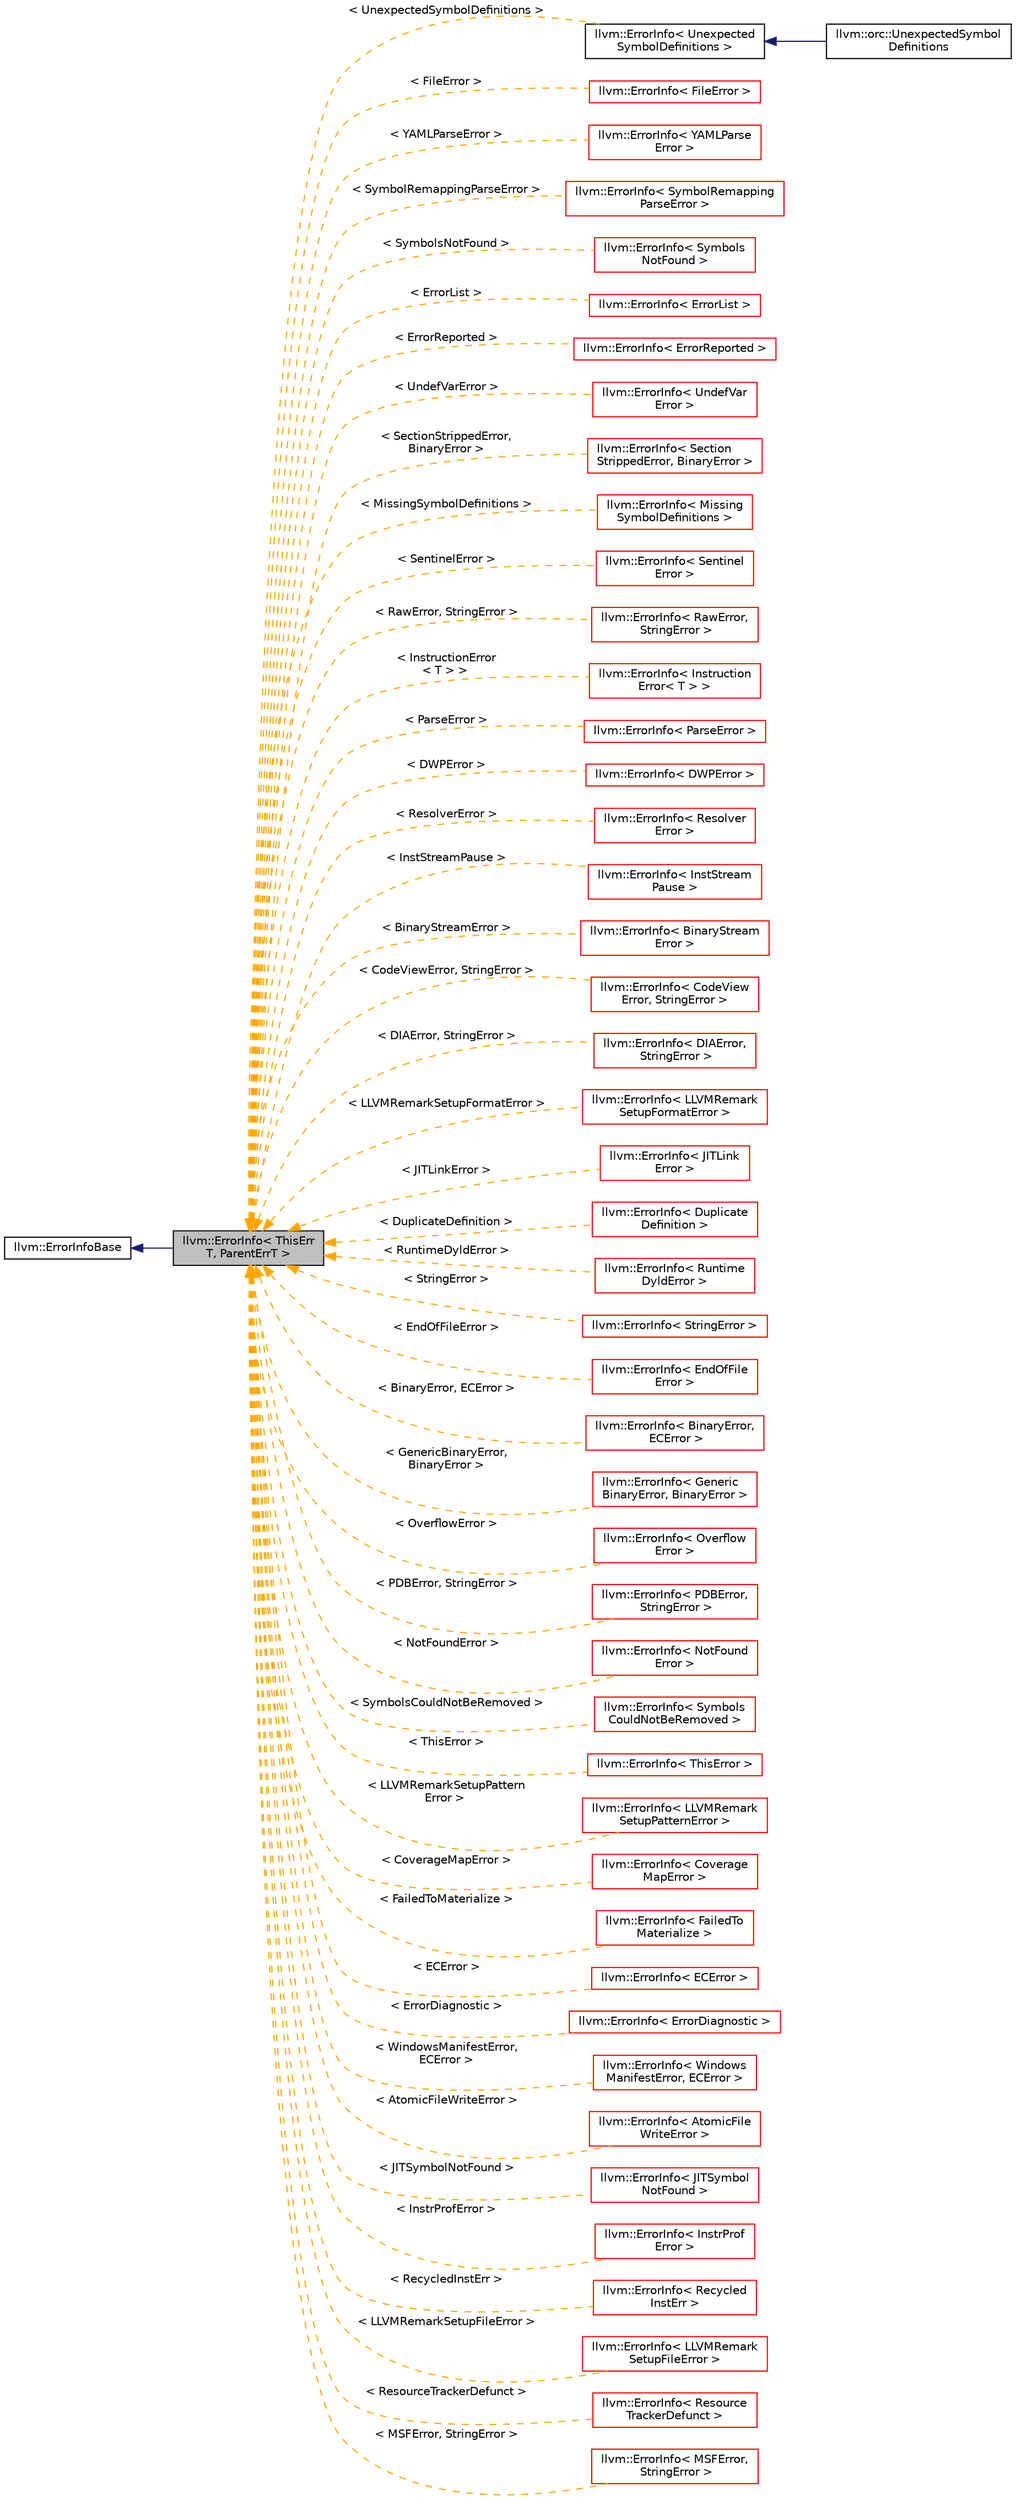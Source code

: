 digraph "llvm::ErrorInfo&lt; ThisErrT, ParentErrT &gt;"
{
 // LATEX_PDF_SIZE
  bgcolor="transparent";
  edge [fontname="Helvetica",fontsize="10",labelfontname="Helvetica",labelfontsize="10"];
  node [fontname="Helvetica",fontsize="10",shape=record];
  rankdir="LR";
  Node1 [label="llvm::ErrorInfo\< ThisErr\lT, ParentErrT \>",height=0.2,width=0.4,color="black", fillcolor="grey75", style="filled", fontcolor="black",tooltip="Base class for user error types."];
  Node2 -> Node1 [dir="back",color="midnightblue",fontsize="10",style="solid",fontname="Helvetica"];
  Node2 [label="llvm::ErrorInfoBase",height=0.2,width=0.4,color="black",URL="$classllvm_1_1ErrorInfoBase.html",tooltip="Base class for error info classes."];
  Node1 -> Node3 [dir="back",color="orange",fontsize="10",style="dashed",label=" \< UnexpectedSymbolDefinitions \>" ,fontname="Helvetica"];
  Node3 [label="llvm::ErrorInfo\< Unexpected\lSymbolDefinitions \>",height=0.2,width=0.4,color="black",URL="$classllvm_1_1ErrorInfo.html",tooltip=" "];
  Node3 -> Node4 [dir="back",color="midnightblue",fontsize="10",style="solid",fontname="Helvetica"];
  Node4 [label="llvm::orc::UnexpectedSymbol\lDefinitions",height=0.2,width=0.4,color="black",URL="$classllvm_1_1orc_1_1UnexpectedSymbolDefinitions.html",tooltip="Errors of this type should be returned if a module contains definitions for symbols that are not clai..."];
  Node1 -> Node5 [dir="back",color="orange",fontsize="10",style="dashed",label=" \< FileError \>" ,fontname="Helvetica"];
  Node5 [label="llvm::ErrorInfo\< FileError \>",height=0.2,width=0.4,color="red",URL="$classllvm_1_1ErrorInfo.html",tooltip=" "];
  Node1 -> Node7 [dir="back",color="orange",fontsize="10",style="dashed",label=" \< YAMLParseError \>" ,fontname="Helvetica"];
  Node7 [label="llvm::ErrorInfo\< YAMLParse\lError \>",height=0.2,width=0.4,color="red",URL="$classllvm_1_1ErrorInfo.html",tooltip=" "];
  Node1 -> Node9 [dir="back",color="orange",fontsize="10",style="dashed",label=" \< SymbolRemappingParseError \>" ,fontname="Helvetica"];
  Node9 [label="llvm::ErrorInfo\< SymbolRemapping\lParseError \>",height=0.2,width=0.4,color="red",URL="$classllvm_1_1ErrorInfo.html",tooltip=" "];
  Node1 -> Node11 [dir="back",color="orange",fontsize="10",style="dashed",label=" \< SymbolsNotFound \>" ,fontname="Helvetica"];
  Node11 [label="llvm::ErrorInfo\< Symbols\lNotFound \>",height=0.2,width=0.4,color="red",URL="$classllvm_1_1ErrorInfo.html",tooltip=" "];
  Node1 -> Node13 [dir="back",color="orange",fontsize="10",style="dashed",label=" \< ErrorList \>" ,fontname="Helvetica"];
  Node13 [label="llvm::ErrorInfo\< ErrorList \>",height=0.2,width=0.4,color="red",URL="$classllvm_1_1ErrorInfo.html",tooltip=" "];
  Node1 -> Node15 [dir="back",color="orange",fontsize="10",style="dashed",label=" \< ErrorReported \>" ,fontname="Helvetica"];
  Node15 [label="llvm::ErrorInfo\< ErrorReported \>",height=0.2,width=0.4,color="red",URL="$classllvm_1_1ErrorInfo.html",tooltip=" "];
  Node1 -> Node17 [dir="back",color="orange",fontsize="10",style="dashed",label=" \< UndefVarError \>" ,fontname="Helvetica"];
  Node17 [label="llvm::ErrorInfo\< UndefVar\lError \>",height=0.2,width=0.4,color="red",URL="$classllvm_1_1ErrorInfo.html",tooltip=" "];
  Node1 -> Node19 [dir="back",color="orange",fontsize="10",style="dashed",label=" \< SectionStrippedError,\l BinaryError \>" ,fontname="Helvetica"];
  Node19 [label="llvm::ErrorInfo\< Section\lStrippedError, BinaryError \>",height=0.2,width=0.4,color="red",URL="$classllvm_1_1ErrorInfo.html",tooltip=" "];
  Node1 -> Node21 [dir="back",color="orange",fontsize="10",style="dashed",label=" \< MissingSymbolDefinitions \>" ,fontname="Helvetica"];
  Node21 [label="llvm::ErrorInfo\< Missing\lSymbolDefinitions \>",height=0.2,width=0.4,color="red",URL="$classllvm_1_1ErrorInfo.html",tooltip=" "];
  Node1 -> Node23 [dir="back",color="orange",fontsize="10",style="dashed",label=" \< SentinelError \>" ,fontname="Helvetica"];
  Node23 [label="llvm::ErrorInfo\< Sentinel\lError \>",height=0.2,width=0.4,color="red",URL="$classllvm_1_1ErrorInfo.html",tooltip=" "];
  Node1 -> Node25 [dir="back",color="orange",fontsize="10",style="dashed",label=" \< RawError, StringError \>" ,fontname="Helvetica"];
  Node25 [label="llvm::ErrorInfo\< RawError,\l StringError \>",height=0.2,width=0.4,color="red",URL="$classllvm_1_1ErrorInfo.html",tooltip=" "];
  Node1 -> Node27 [dir="back",color="orange",fontsize="10",style="dashed",label=" \< InstructionError\l\< T \> \>" ,fontname="Helvetica"];
  Node27 [label="llvm::ErrorInfo\< Instruction\lError\< T \> \>",height=0.2,width=0.4,color="red",URL="$classllvm_1_1ErrorInfo.html",tooltip=" "];
  Node1 -> Node29 [dir="back",color="orange",fontsize="10",style="dashed",label=" \< ParseError \>" ,fontname="Helvetica"];
  Node29 [label="llvm::ErrorInfo\< ParseError \>",height=0.2,width=0.4,color="red",URL="$classllvm_1_1ErrorInfo.html",tooltip=" "];
  Node1 -> Node31 [dir="back",color="orange",fontsize="10",style="dashed",label=" \< DWPError \>" ,fontname="Helvetica"];
  Node31 [label="llvm::ErrorInfo\< DWPError \>",height=0.2,width=0.4,color="red",URL="$classllvm_1_1ErrorInfo.html",tooltip=" "];
  Node1 -> Node33 [dir="back",color="orange",fontsize="10",style="dashed",label=" \< ResolverError \>" ,fontname="Helvetica"];
  Node33 [label="llvm::ErrorInfo\< Resolver\lError \>",height=0.2,width=0.4,color="red",URL="$classllvm_1_1ErrorInfo.html",tooltip=" "];
  Node1 -> Node35 [dir="back",color="orange",fontsize="10",style="dashed",label=" \< InstStreamPause \>" ,fontname="Helvetica"];
  Node35 [label="llvm::ErrorInfo\< InstStream\lPause \>",height=0.2,width=0.4,color="red",URL="$classllvm_1_1ErrorInfo.html",tooltip=" "];
  Node1 -> Node37 [dir="back",color="orange",fontsize="10",style="dashed",label=" \< BinaryStreamError \>" ,fontname="Helvetica"];
  Node37 [label="llvm::ErrorInfo\< BinaryStream\lError \>",height=0.2,width=0.4,color="red",URL="$classllvm_1_1ErrorInfo.html",tooltip=" "];
  Node1 -> Node39 [dir="back",color="orange",fontsize="10",style="dashed",label=" \< CodeViewError, StringError \>" ,fontname="Helvetica"];
  Node39 [label="llvm::ErrorInfo\< CodeView\lError, StringError \>",height=0.2,width=0.4,color="red",URL="$classllvm_1_1ErrorInfo.html",tooltip=" "];
  Node1 -> Node41 [dir="back",color="orange",fontsize="10",style="dashed",label=" \< DIAError, StringError \>" ,fontname="Helvetica"];
  Node41 [label="llvm::ErrorInfo\< DIAError,\l StringError \>",height=0.2,width=0.4,color="red",URL="$classllvm_1_1ErrorInfo.html",tooltip=" "];
  Node1 -> Node43 [dir="back",color="orange",fontsize="10",style="dashed",label=" \< LLVMRemarkSetupFormatError \>" ,fontname="Helvetica"];
  Node43 [label="llvm::ErrorInfo\< LLVMRemark\lSetupFormatError \>",height=0.2,width=0.4,color="red",URL="$classllvm_1_1ErrorInfo.html",tooltip=" "];
  Node1 -> Node46 [dir="back",color="orange",fontsize="10",style="dashed",label=" \< JITLinkError \>" ,fontname="Helvetica"];
  Node46 [label="llvm::ErrorInfo\< JITLink\lError \>",height=0.2,width=0.4,color="red",URL="$classllvm_1_1ErrorInfo.html",tooltip=" "];
  Node1 -> Node48 [dir="back",color="orange",fontsize="10",style="dashed",label=" \< DuplicateDefinition \>" ,fontname="Helvetica"];
  Node48 [label="llvm::ErrorInfo\< Duplicate\lDefinition \>",height=0.2,width=0.4,color="red",URL="$classllvm_1_1ErrorInfo.html",tooltip=" "];
  Node1 -> Node50 [dir="back",color="orange",fontsize="10",style="dashed",label=" \< RuntimeDyldError \>" ,fontname="Helvetica"];
  Node50 [label="llvm::ErrorInfo\< Runtime\lDyldError \>",height=0.2,width=0.4,color="red",URL="$classllvm_1_1ErrorInfo.html",tooltip=" "];
  Node1 -> Node52 [dir="back",color="orange",fontsize="10",style="dashed",label=" \< StringError \>" ,fontname="Helvetica"];
  Node52 [label="llvm::ErrorInfo\< StringError \>",height=0.2,width=0.4,color="red",URL="$classllvm_1_1ErrorInfo.html",tooltip=" "];
  Node1 -> Node58 [dir="back",color="orange",fontsize="10",style="dashed",label=" \< EndOfFileError \>" ,fontname="Helvetica"];
  Node58 [label="llvm::ErrorInfo\< EndOfFile\lError \>",height=0.2,width=0.4,color="red",URL="$classllvm_1_1ErrorInfo.html",tooltip=" "];
  Node1 -> Node60 [dir="back",color="orange",fontsize="10",style="dashed",label=" \< BinaryError, ECError \>" ,fontname="Helvetica"];
  Node60 [label="llvm::ErrorInfo\< BinaryError,\l ECError \>",height=0.2,width=0.4,color="red",URL="$classllvm_1_1ErrorInfo.html",tooltip=" "];
  Node1 -> Node62 [dir="back",color="orange",fontsize="10",style="dashed",label=" \< GenericBinaryError,\l BinaryError \>" ,fontname="Helvetica"];
  Node62 [label="llvm::ErrorInfo\< Generic\lBinaryError, BinaryError \>",height=0.2,width=0.4,color="red",URL="$classllvm_1_1ErrorInfo.html",tooltip=" "];
  Node1 -> Node65 [dir="back",color="orange",fontsize="10",style="dashed",label=" \< OverflowError \>" ,fontname="Helvetica"];
  Node65 [label="llvm::ErrorInfo\< Overflow\lError \>",height=0.2,width=0.4,color="red",URL="$classllvm_1_1ErrorInfo.html",tooltip=" "];
  Node1 -> Node56 [dir="back",color="orange",fontsize="10",style="dashed",label=" \< PDBError, StringError \>" ,fontname="Helvetica"];
  Node56 [label="llvm::ErrorInfo\< PDBError,\l StringError \>",height=0.2,width=0.4,color="red",URL="$classllvm_1_1ErrorInfo.html",tooltip=" "];
  Node1 -> Node67 [dir="back",color="orange",fontsize="10",style="dashed",label=" \< NotFoundError \>" ,fontname="Helvetica"];
  Node67 [label="llvm::ErrorInfo\< NotFound\lError \>",height=0.2,width=0.4,color="red",URL="$classllvm_1_1ErrorInfo.html",tooltip=" "];
  Node1 -> Node69 [dir="back",color="orange",fontsize="10",style="dashed",label=" \< SymbolsCouldNotBeRemoved \>" ,fontname="Helvetica"];
  Node69 [label="llvm::ErrorInfo\< Symbols\lCouldNotBeRemoved \>",height=0.2,width=0.4,color="red",URL="$classllvm_1_1ErrorInfo.html",tooltip=" "];
  Node1 -> Node71 [dir="back",color="orange",fontsize="10",style="dashed",label=" \< ThisError \>" ,fontname="Helvetica"];
  Node71 [label="llvm::ErrorInfo\< ThisError \>",height=0.2,width=0.4,color="red",URL="$classllvm_1_1ErrorInfo.html",tooltip=" "];
  Node1 -> Node77 [dir="back",color="orange",fontsize="10",style="dashed",label=" \< LLVMRemarkSetupPattern\lError \>" ,fontname="Helvetica"];
  Node77 [label="llvm::ErrorInfo\< LLVMRemark\lSetupPatternError \>",height=0.2,width=0.4,color="red",URL="$classllvm_1_1ErrorInfo.html",tooltip=" "];
  Node1 -> Node78 [dir="back",color="orange",fontsize="10",style="dashed",label=" \< CoverageMapError \>" ,fontname="Helvetica"];
  Node78 [label="llvm::ErrorInfo\< Coverage\lMapError \>",height=0.2,width=0.4,color="red",URL="$classllvm_1_1ErrorInfo.html",tooltip=" "];
  Node1 -> Node80 [dir="back",color="orange",fontsize="10",style="dashed",label=" \< FailedToMaterialize \>" ,fontname="Helvetica"];
  Node80 [label="llvm::ErrorInfo\< FailedTo\lMaterialize \>",height=0.2,width=0.4,color="red",URL="$classllvm_1_1ErrorInfo.html",tooltip=" "];
  Node1 -> Node82 [dir="back",color="orange",fontsize="10",style="dashed",label=" \< ECError \>" ,fontname="Helvetica"];
  Node82 [label="llvm::ErrorInfo\< ECError \>",height=0.2,width=0.4,color="red",URL="$classllvm_1_1ErrorInfo.html",tooltip=" "];
  Node1 -> Node86 [dir="back",color="orange",fontsize="10",style="dashed",label=" \< ErrorDiagnostic \>" ,fontname="Helvetica"];
  Node86 [label="llvm::ErrorInfo\< ErrorDiagnostic \>",height=0.2,width=0.4,color="red",URL="$classllvm_1_1ErrorInfo.html",tooltip=" "];
  Node1 -> Node84 [dir="back",color="orange",fontsize="10",style="dashed",label=" \< WindowsManifestError,\l ECError \>" ,fontname="Helvetica"];
  Node84 [label="llvm::ErrorInfo\< Windows\lManifestError, ECError \>",height=0.2,width=0.4,color="red",URL="$classllvm_1_1ErrorInfo.html",tooltip=" "];
  Node1 -> Node88 [dir="back",color="orange",fontsize="10",style="dashed",label=" \< AtomicFileWriteError \>" ,fontname="Helvetica"];
  Node88 [label="llvm::ErrorInfo\< AtomicFile\lWriteError \>",height=0.2,width=0.4,color="red",URL="$classllvm_1_1ErrorInfo.html",tooltip=" "];
  Node1 -> Node90 [dir="back",color="orange",fontsize="10",style="dashed",label=" \< JITSymbolNotFound \>" ,fontname="Helvetica"];
  Node90 [label="llvm::ErrorInfo\< JITSymbol\lNotFound \>",height=0.2,width=0.4,color="red",URL="$classllvm_1_1ErrorInfo.html",tooltip=" "];
  Node1 -> Node92 [dir="back",color="orange",fontsize="10",style="dashed",label=" \< InstrProfError \>" ,fontname="Helvetica"];
  Node92 [label="llvm::ErrorInfo\< InstrProf\lError \>",height=0.2,width=0.4,color="red",URL="$classllvm_1_1ErrorInfo.html",tooltip=" "];
  Node1 -> Node94 [dir="back",color="orange",fontsize="10",style="dashed",label=" \< RecycledInstErr \>" ,fontname="Helvetica"];
  Node94 [label="llvm::ErrorInfo\< Recycled\lInstErr \>",height=0.2,width=0.4,color="red",URL="$classllvm_1_1ErrorInfo.html",tooltip=" "];
  Node1 -> Node96 [dir="back",color="orange",fontsize="10",style="dashed",label=" \< LLVMRemarkSetupFileError \>" ,fontname="Helvetica"];
  Node96 [label="llvm::ErrorInfo\< LLVMRemark\lSetupFileError \>",height=0.2,width=0.4,color="red",URL="$classllvm_1_1ErrorInfo.html",tooltip=" "];
  Node1 -> Node97 [dir="back",color="orange",fontsize="10",style="dashed",label=" \< ResourceTrackerDefunct \>" ,fontname="Helvetica"];
  Node97 [label="llvm::ErrorInfo\< Resource\lTrackerDefunct \>",height=0.2,width=0.4,color="red",URL="$classllvm_1_1ErrorInfo.html",tooltip=" "];
  Node1 -> Node54 [dir="back",color="orange",fontsize="10",style="dashed",label=" \< MSFError, StringError \>" ,fontname="Helvetica"];
  Node54 [label="llvm::ErrorInfo\< MSFError,\l StringError \>",height=0.2,width=0.4,color="red",URL="$classllvm_1_1ErrorInfo.html",tooltip=" "];
}
